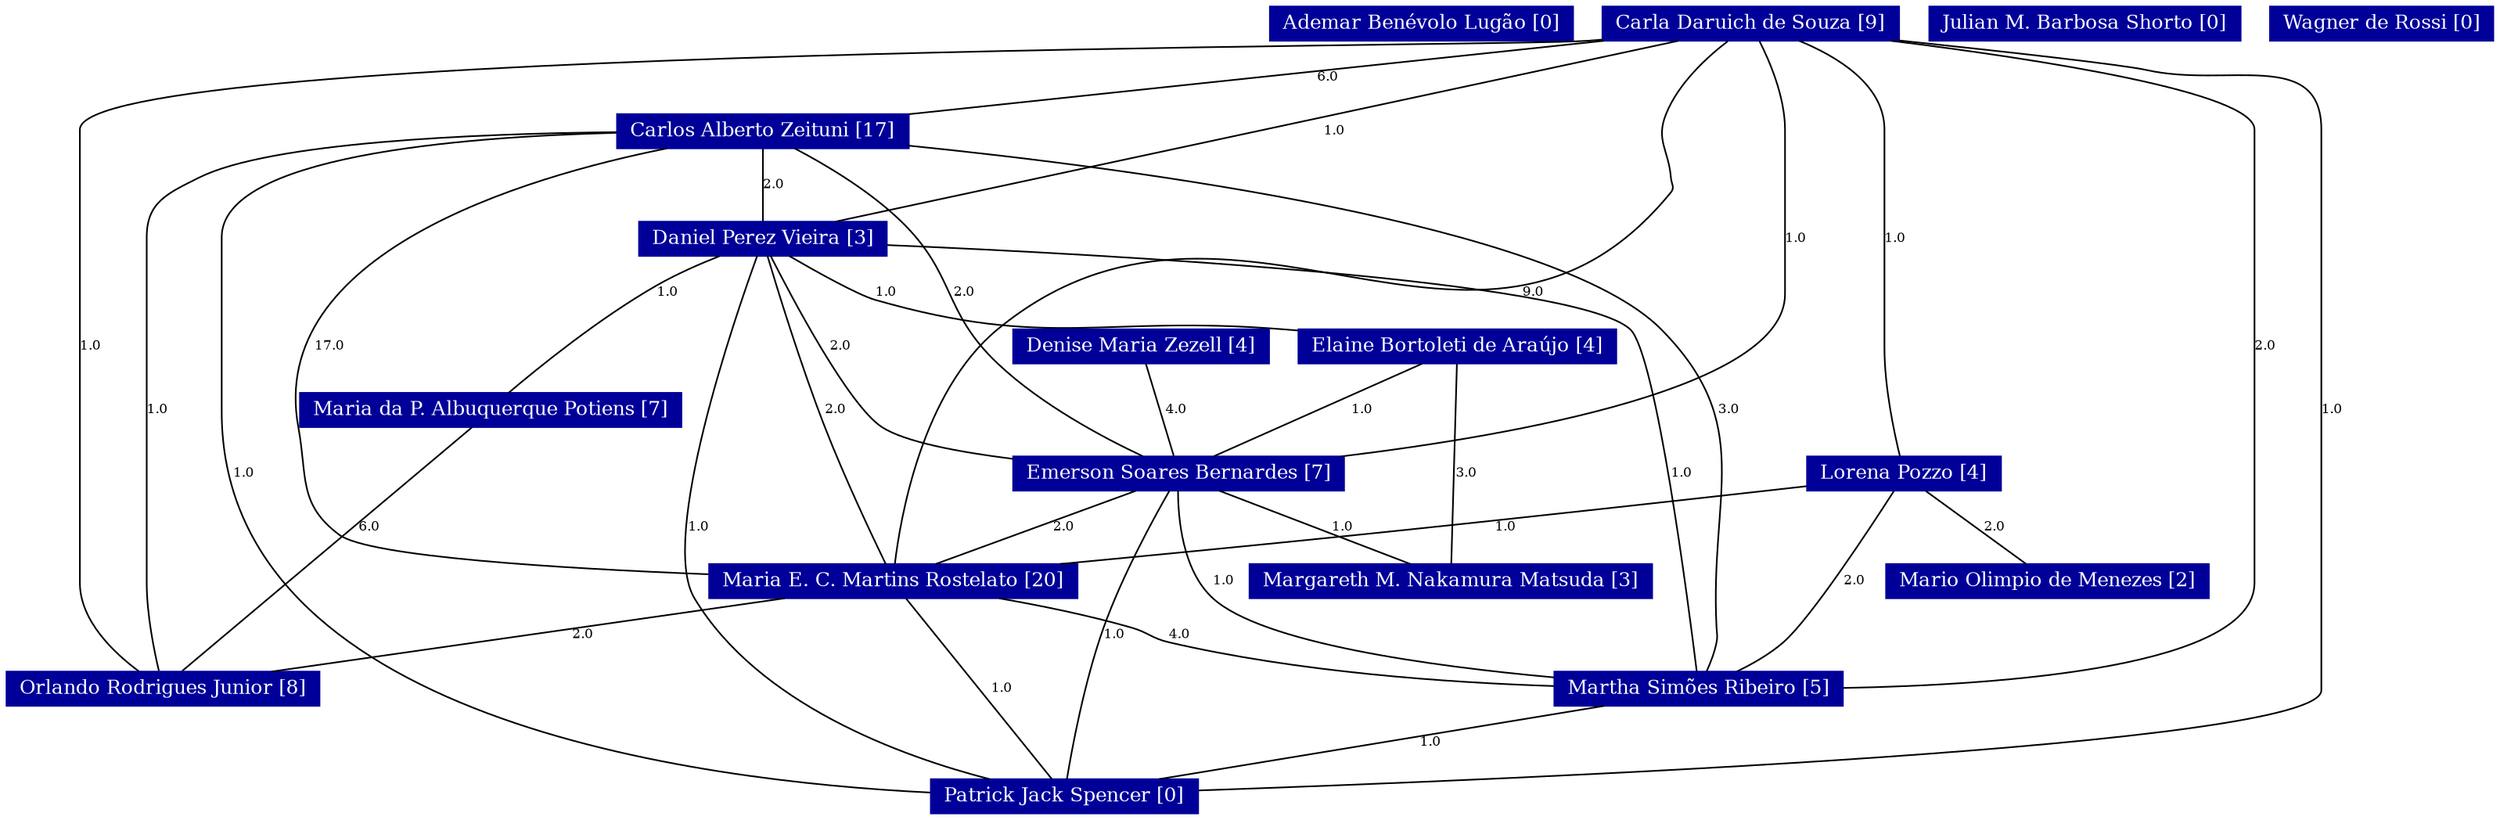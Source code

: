 strict graph grafo2 {
	graph [bb="0,0,1311.5,495",
		id=grafo2,
		overlap=False
	];
	node [fontsize=12,
		label="\N",
		shape=rectangle,
		style=filled
	];
	0	[URL="membro-8256644098407834.html",
		color="#000099",
		fontcolor="#FFFFFF",
		height=0.29167,
		label="Ademar Benévolo Lugão [0]",
		pos="767,484.5",
		width=2.1389];
	1	[URL="membro-8451835458608326.html",
		color="#000099",
		fontcolor="#FFFFFF",
		height=0.29167,
		label="Carla Daruich de Souza [9]",
		pos="935,484.5",
		width=2.0278];
	2	[URL="membro-4079771121219968.html",
		color="#000099",
		fontcolor="#FFFFFF",
		height=0.29167,
		label="Carlos Alberto Zeituni [17]",
		pos="395,418.5",
		width=2.0139];
	1 -- 2	[fontsize=8,
		label=6.0,
		lp="703,451.5",
		pos="861.89,474.84 758.6,462.59 571.05,440.37 467.88,428.14"];
	3	[URL="membro-7801475936103703.html",
		color="#000099",
		fontcolor="#FFFFFF",
		height=0.29167,
		label="Daniel Perez Vieira [3]",
		pos="395,352.5",
		width=1.7361];
	1 -- 3	[fontsize=8,
		label=1.0,
		lp="706,418.5",
		pos="895.29,473.94 795.43,449.9 534.69,387.13 434.77,363.07"];
	6	[URL="membro-2599156909197631.html",
		color="#000099",
		fontcolor="#FFFFFF",
		height=0.29167,
		label="Emerson Soares Bernardes [7]",
		pos="626,208.5",
		width=2.2361];
	1 -- 6	[fontsize=8,
		label=1.0,
		lp="959,352.5",
		pos="939.79,473.79 945.42,461.47 954,439.44 954,419.5 954,419.5 954,419.5 954,318.5 954,265.32 796.76,233.53 700.02,219"];
	8	[URL="membro-4002781248359452.html",
		color="#000099",
		fontcolor="#FFFFFF",
		height=0.29167,
		label="Lorena Pozzo [4]",
		pos="1014,208.5",
		width=1.375];
	1 -- 8	[fontsize=8,
		label=1.0,
		lp="1012,352.5",
		pos="958.97,473.97 979.92,463.88 1007,445.76 1007,419.5 1007,419.5 1007,419.5 1007,285.5 1007,261.65 1010.5,233.77 1012.5,219.31"];
	11	[URL="membro-4947891787244417.html",
		color="#000099",
		fontcolor="#FFFFFF",
		height=0.29167,
		label="Maria E. C. Martins Rostelato [20]",
		pos="476,142.5",
		width=2.5139];
	1 -- 11	[fontsize=8,
		label=9.0,
		lp="583,319.5",
		pos="921.13,473.66 908.74,463.93 891.43,447.8 884,429 884,429 884,381 884,381 785.57,255.99 655.88,401.62 536,297 490.94,257.68 479.46,\
180.25 476.77,153.15"];
	13	[URL="membro-4996734160632011.html",
		color="#000099",
		fontcolor="#FFFFFF",
		height=0.29167,
		label="Martha Simões Ribeiro [5]",
		pos="891,76.5",
		width=1.9861];
	1 -- 13	[fontsize=8,
		label=2.0,
		lp="1200,286.5",
		pos="999.6,473.97 1076.6,461.7 1195,439.58 1195,419.5 1195,419.5 1195,419.5 1195,141.5 1195,94.24 1052.5,81.693 962.66,78.479"];
	14	[URL="membro-4497027431723360.html",
		color="#000099",
		fontcolor="#FFFFFF",
		height=0.29167,
		label="Orlando Rodrigues Junior [8]",
		pos="78,76.5",
		width=2.1667];
	1 -- 14	[fontsize=8,
		label=1.0,
		lp="32,286.5",
		pos="861.7,474.83 858.76,474.54 855.85,474.26 853,474 807.2,469.84 27,465.49 27,419.5 27,419.5 27,419.5 27,141.5 27,118.06 48.186,98.247 \
63.249,87.125"];
	15	[URL="membro-2173085213526010.html",
		color="#000099",
		fontcolor="#FFFFFF",
		height=0.29167,
		label="Patrick Jack Spencer [0]",
		pos="556,10.5",
		width=1.8194];
	1 -- 15	[fontsize=8,
		label=1.0,
		lp="1238,247.5",
		pos="1008.3,474.95 1096.5,463.63 1233,442.42 1233,419.5 1233,419.5 1233,419.5 1233,75.5 1233,14.478 791.43,10.277 621.53,10.919"];
	2 -- 3	[fontsize=8,
		label=2.0,
		lp="400,385.5",
		pos="395,407.78 395,395.75 395,375.38 395,363.31"];
	2 -- 6	[fontsize=8,
		label=2.0,
		lp="509,319.5",
		pos="409.41,407.97 424.35,397.75 448,380.6 466,363 501.49,328.31 500.19,310.36 536,276 559.97,253 592.07,231.05 610.75,219.02"];
	2 -- 11	[fontsize=8,
		label=17.0,
		lp="191,286.5",
		pos="364.87,407.98 311.28,389.2 200.82,341.8 156,258 143.87,235.32 151.63,187.3 170,171 185.91,156.88 300.78,149.68 385.12,146.26"];
	2 -- 13	[fontsize=8,
		label=3.0,
		lp="918,247.5",
		pos="467.97,408.02 587.76,391.06 818.75,352.1 878,297 938.21,241.01 903.95,196.21 905,114 905.05,110 905.93,108.89 905,105 903.5,98.749 \
900.33,92.315 897.39,87.244"];
	2 -- 14	[fontsize=8,
		label=1.0,
		lp="70,247.5",
		pos="322.25,416.9 246.92,415.21 135.01,409.38 97,390 77.78,380.2 65,375.07 65,353.5 65,353.5 65,353.5 65,141.5 65,122 70.868,99.812 74.72,\
87.351"];
	2 -- 15	[fontsize=8,
		label=1.0,
		lp="123,208.5",
		pos="322.23,415.33 238.09,410.79 111,396.78 111,353.5 111,353.5 111,353.5 111,246.5 111,77.006 366.55,29.446 490.34,16.35"];
	3 -- 6	[fontsize=8,
		label=2.0,
		lp="439,286.5",
		pos="399.69,341.64 411.91,316.4 445.13,250.46 465,237 478.44,227.89 512.06,221.43 545.13,217.07"];
	3 -- 11	[fontsize=8,
		label=2.0,
		lp="439,247.5",
		pos="397.92,341.67 402.27,327.2 410.8,299.36 419,276 435.5,228.98 460.79,175 471.23,153.29"];
	3 -- 13	[fontsize=8,
		label=1.0,
		lp="891,208.5",
		pos="457.89,348.29 577.8,341.57 829.77,324.34 858,297 888.59,267.38 890.96,125.32 891.03,87.026"];
	3 -- 15	[fontsize=8,
		label=1.0,
		lp="363,175.5",
		pos="391.36,341.79 381.85,315.56 357,240.86 357,176.5 357,176.5 357,176.5 357,75.5 357,46.921 432.32,29.282 490.29,19.94"];
	5	[URL="membro-4921659299780500.html",
		color="#000099",
		fontcolor="#FFFFFF",
		height=0.29167,
		label="Elaine Bortoleti de Araújo [4]",
		pos="771,286.5",
		width=2.1806];
	3 -- 5	[fontsize=8,
		label=1.0,
		lp="459,319.5",
		pos="406.8,341.82 418.14,333.12 436.14,320.84 454,315 551.03,283.25 581.35,306.48 683,297 686.06,296.71 689.18,296.42 692.33,296.11"];
	10	[URL="membro-2413622335075405.html",
		color="#000099",
		fontcolor="#FFFFFF",
		height=0.29167,
		label="Maria da P. Albuquerque Potiens [7]",
		pos="251,247.5",
		width=2.6111];
	3 -- 10	[fontsize=8,
		label=1.0,
		lp="338,319.5",
		pos="368.38,341.93 357.03,337.29 343.93,331.17 333,324 303.23,304.46 273.89,274.01 259.75,258.42"];
	6 -- 11	[fontsize=8,
		label=2.0,
		lp="565,175.5",
		pos="603.54,197.92 575.27,185.85 526.96,165.24 498.61,153.15"];
	6 -- 13	[fontsize=8,
		label=1.0,
		lp="655,142.5",
		pos="626.16,197.79 626.98,181.66 631.05,149.39 650,132 674.49,109.52 757.67,94.28 819.5,85.757"];
	6 -- 15	[fontsize=8,
		label=1.0,
		lp="594,109.5",
		pos="621.9,197.75 614.84,180.84 600.07,144.9 589,114 576.89,80.211 564.38,39.449 558.89,21.18"];
	9	[URL="membro-5731839027155619.html",
		color="#000099",
		fontcolor="#FFFFFF",
		height=0.29167,
		label="Margareth M. Nakamura Matsuda [3]",
		pos="766,142.5",
		width=2.6944];
	6 -- 9	[fontsize=8,
		label=1.0,
		lp="710,175.5",
		pos="646.96,197.92 673.35,185.85 718.44,165.24 744.9,153.15"];
	8 -- 11	[fontsize=8,
		label=1.0,
		lp="797,175.5",
		pos="964.43,201.21 905.83,193.8 805.35,181.23 719,171 666.93,164.83 608.55,158.22 562.06,153.02"];
	8 -- 13	[fontsize=8,
		label=2.0,
		lp="988,142.5",
		pos="1009.4,197.89 999.5,178.28 974.74,133.16 943,105 934.75,97.68 924.21,91.642 914.77,87.107"];
	12	[URL="membro-4882949829423994.html",
		color="#000099",
		fontcolor="#FFFFFF",
		height=0.29167,
		label="Mario Olimpio de Menezes [2]",
		pos="1085,142.5",
		width=2.2639];
	8 -- 12	[fontsize=8,
		label=2.0,
		lp="1058,175.5",
		pos="1024.8,197.78 1038.1,185.75 1060.7,165.38 1074.1,153.31"];
	11 -- 13	[fontsize=8,
		label=4.0,
		lp="628,109.5",
		pos="527.44,131.95 549.92,127.3 576.48,121.16 600,114 610.5,110.8 612.33,107.58 623,105 688.35,89.174 764.81,82.45 819.3,79.596"];
	11 -- 14	[fontsize=8,
		label=2.0,
		lp="306,109.5",
		pos="416.85,131.99 341.6,119.89 212.4,99.113 137.15,87.012"];
	11 -- 15	[fontsize=8,
		label=1.0,
		lp="527,76.5",
		pos="482.01,131.73 496.91,107.52 535.39,44.986 550.13,21.031"];
	13 -- 15	[fontsize=8,
		label=1.0,
		lp="749,43.5",
		pos="841.21,65.988 777.87,53.887 669.13,33.113 605.79,21.012"];
	5 -- 6	[fontsize=8,
		label=1.0,
		lp="721,247.5",
		pos="752.64,275.87 724.74,261.26 672.02,233.62 644.22,219.05"];
	5 -- 9	[fontsize=8,
		label=3.0,
		lp="774,208.5",
		pos="770.66,275.74 769.74,249.8 767.26,179.35 766.35,153.33"];
	10 -- 14	[fontsize=8,
		label=6.0,
		lp="186,175.5",
		pos="241.2,236.93 210.9,207.32 118.86,117.42 88.12,87.386"];
	4	[URL="membro-3524890504250775.html",
		color="#000099",
		fontcolor="#FFFFFF",
		height=0.29167,
		label="Denise Maria Zezell [4]",
		pos="610,286.5",
		width=1.7917];
	4 -- 6	[fontsize=8,
		label=4.0,
		lp="625,247.5",
		pos="612.03,275.87 615.09,261.34 620.86,233.92 623.94,219.29"];
	7	[URL="membro-3190017636816434.html",
		color="#000099",
		fontcolor="#FFFFFF",
		height=0.29167,
		label="Julian M. Barbosa Shorto [0]",
		pos="1103,484.5",
		width=2.1389];
	16	[URL="membro-7755548478382164.html",
		color="#000099",
		fontcolor="#FFFFFF",
		height=0.29167,
		label="Wagner de Rossi [0]",
		pos="1255,484.5",
		width=1.5694];
}
